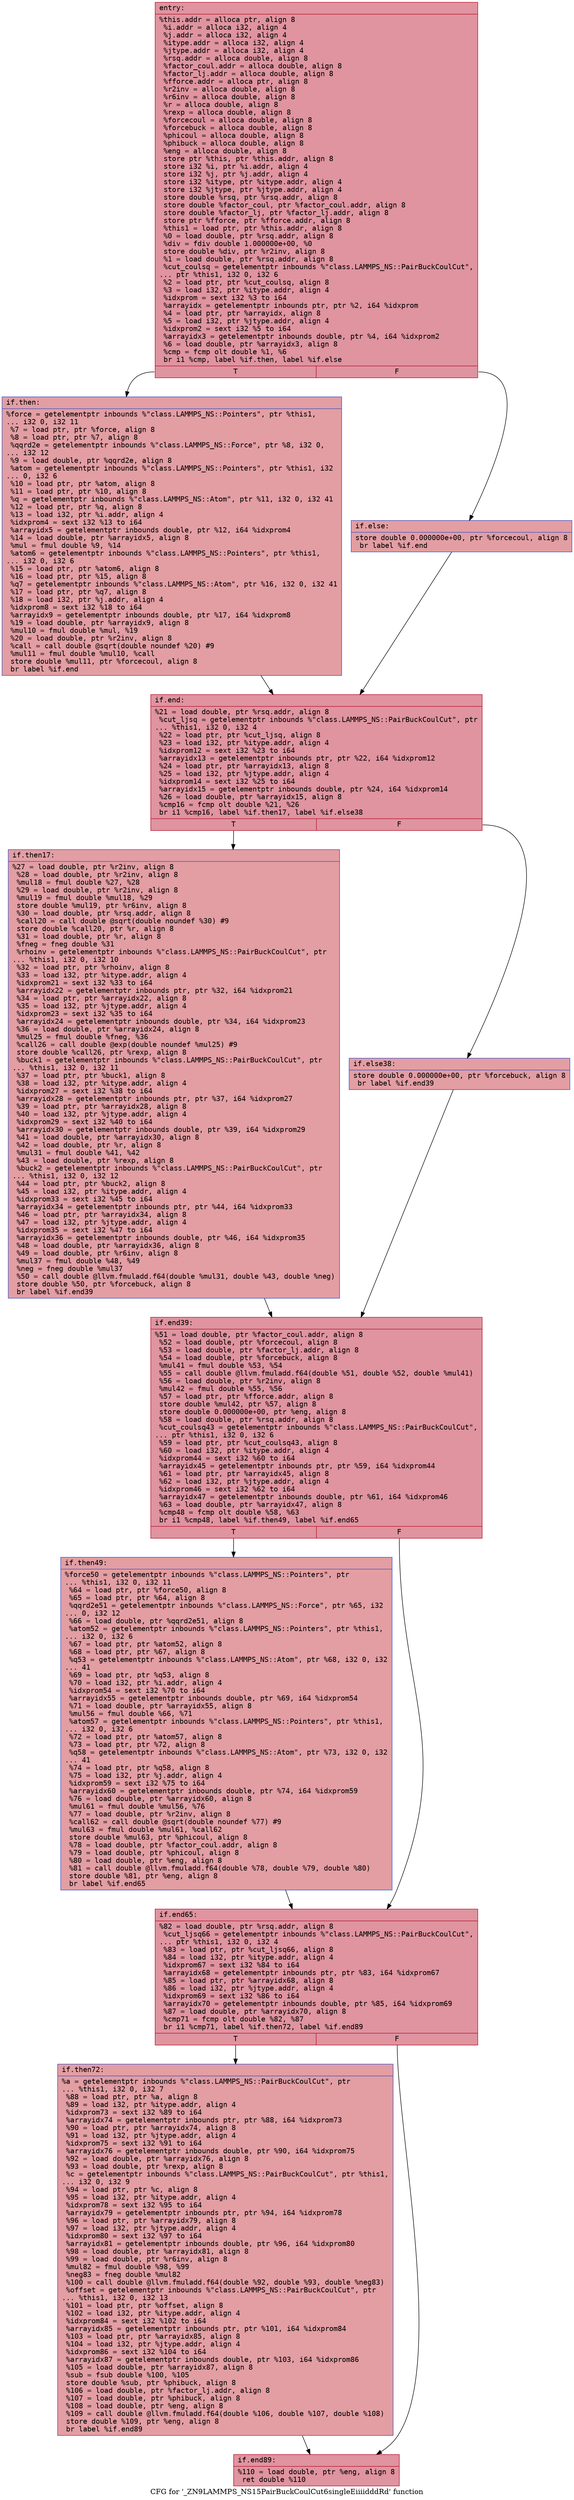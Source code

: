 digraph "CFG for '_ZN9LAMMPS_NS15PairBuckCoulCut6singleEiiiidddRd' function" {
	label="CFG for '_ZN9LAMMPS_NS15PairBuckCoulCut6singleEiiiidddRd' function";

	Node0x5558aabb14d0 [shape=record,color="#b70d28ff", style=filled, fillcolor="#b70d2870" fontname="Courier",label="{entry:\l|  %this.addr = alloca ptr, align 8\l  %i.addr = alloca i32, align 4\l  %j.addr = alloca i32, align 4\l  %itype.addr = alloca i32, align 4\l  %jtype.addr = alloca i32, align 4\l  %rsq.addr = alloca double, align 8\l  %factor_coul.addr = alloca double, align 8\l  %factor_lj.addr = alloca double, align 8\l  %fforce.addr = alloca ptr, align 8\l  %r2inv = alloca double, align 8\l  %r6inv = alloca double, align 8\l  %r = alloca double, align 8\l  %rexp = alloca double, align 8\l  %forcecoul = alloca double, align 8\l  %forcebuck = alloca double, align 8\l  %phicoul = alloca double, align 8\l  %phibuck = alloca double, align 8\l  %eng = alloca double, align 8\l  store ptr %this, ptr %this.addr, align 8\l  store i32 %i, ptr %i.addr, align 4\l  store i32 %j, ptr %j.addr, align 4\l  store i32 %itype, ptr %itype.addr, align 4\l  store i32 %jtype, ptr %jtype.addr, align 4\l  store double %rsq, ptr %rsq.addr, align 8\l  store double %factor_coul, ptr %factor_coul.addr, align 8\l  store double %factor_lj, ptr %factor_lj.addr, align 8\l  store ptr %fforce, ptr %fforce.addr, align 8\l  %this1 = load ptr, ptr %this.addr, align 8\l  %0 = load double, ptr %rsq.addr, align 8\l  %div = fdiv double 1.000000e+00, %0\l  store double %div, ptr %r2inv, align 8\l  %1 = load double, ptr %rsq.addr, align 8\l  %cut_coulsq = getelementptr inbounds %\"class.LAMMPS_NS::PairBuckCoulCut\",\l... ptr %this1, i32 0, i32 6\l  %2 = load ptr, ptr %cut_coulsq, align 8\l  %3 = load i32, ptr %itype.addr, align 4\l  %idxprom = sext i32 %3 to i64\l  %arrayidx = getelementptr inbounds ptr, ptr %2, i64 %idxprom\l  %4 = load ptr, ptr %arrayidx, align 8\l  %5 = load i32, ptr %jtype.addr, align 4\l  %idxprom2 = sext i32 %5 to i64\l  %arrayidx3 = getelementptr inbounds double, ptr %4, i64 %idxprom2\l  %6 = load double, ptr %arrayidx3, align 8\l  %cmp = fcmp olt double %1, %6\l  br i1 %cmp, label %if.then, label %if.else\l|{<s0>T|<s1>F}}"];
	Node0x5558aabb14d0:s0 -> Node0x5558aabb33c0[tooltip="entry -> if.then\nProbability 50.00%" ];
	Node0x5558aabb14d0:s1 -> Node0x5558aabb3430[tooltip="entry -> if.else\nProbability 50.00%" ];
	Node0x5558aabb33c0 [shape=record,color="#3d50c3ff", style=filled, fillcolor="#be242e70" fontname="Courier",label="{if.then:\l|  %force = getelementptr inbounds %\"class.LAMMPS_NS::Pointers\", ptr %this1,\l... i32 0, i32 11\l  %7 = load ptr, ptr %force, align 8\l  %8 = load ptr, ptr %7, align 8\l  %qqrd2e = getelementptr inbounds %\"class.LAMMPS_NS::Force\", ptr %8, i32 0,\l... i32 12\l  %9 = load double, ptr %qqrd2e, align 8\l  %atom = getelementptr inbounds %\"class.LAMMPS_NS::Pointers\", ptr %this1, i32\l... 0, i32 6\l  %10 = load ptr, ptr %atom, align 8\l  %11 = load ptr, ptr %10, align 8\l  %q = getelementptr inbounds %\"class.LAMMPS_NS::Atom\", ptr %11, i32 0, i32 41\l  %12 = load ptr, ptr %q, align 8\l  %13 = load i32, ptr %i.addr, align 4\l  %idxprom4 = sext i32 %13 to i64\l  %arrayidx5 = getelementptr inbounds double, ptr %12, i64 %idxprom4\l  %14 = load double, ptr %arrayidx5, align 8\l  %mul = fmul double %9, %14\l  %atom6 = getelementptr inbounds %\"class.LAMMPS_NS::Pointers\", ptr %this1,\l... i32 0, i32 6\l  %15 = load ptr, ptr %atom6, align 8\l  %16 = load ptr, ptr %15, align 8\l  %q7 = getelementptr inbounds %\"class.LAMMPS_NS::Atom\", ptr %16, i32 0, i32 41\l  %17 = load ptr, ptr %q7, align 8\l  %18 = load i32, ptr %j.addr, align 4\l  %idxprom8 = sext i32 %18 to i64\l  %arrayidx9 = getelementptr inbounds double, ptr %17, i64 %idxprom8\l  %19 = load double, ptr %arrayidx9, align 8\l  %mul10 = fmul double %mul, %19\l  %20 = load double, ptr %r2inv, align 8\l  %call = call double @sqrt(double noundef %20) #9\l  %mul11 = fmul double %mul10, %call\l  store double %mul11, ptr %forcecoul, align 8\l  br label %if.end\l}"];
	Node0x5558aabb33c0 -> Node0x5558aabb4b40[tooltip="if.then -> if.end\nProbability 100.00%" ];
	Node0x5558aabb3430 [shape=record,color="#3d50c3ff", style=filled, fillcolor="#be242e70" fontname="Courier",label="{if.else:\l|  store double 0.000000e+00, ptr %forcecoul, align 8\l  br label %if.end\l}"];
	Node0x5558aabb3430 -> Node0x5558aabb4b40[tooltip="if.else -> if.end\nProbability 100.00%" ];
	Node0x5558aabb4b40 [shape=record,color="#b70d28ff", style=filled, fillcolor="#b70d2870" fontname="Courier",label="{if.end:\l|  %21 = load double, ptr %rsq.addr, align 8\l  %cut_ljsq = getelementptr inbounds %\"class.LAMMPS_NS::PairBuckCoulCut\", ptr\l... %this1, i32 0, i32 4\l  %22 = load ptr, ptr %cut_ljsq, align 8\l  %23 = load i32, ptr %itype.addr, align 4\l  %idxprom12 = sext i32 %23 to i64\l  %arrayidx13 = getelementptr inbounds ptr, ptr %22, i64 %idxprom12\l  %24 = load ptr, ptr %arrayidx13, align 8\l  %25 = load i32, ptr %jtype.addr, align 4\l  %idxprom14 = sext i32 %25 to i64\l  %arrayidx15 = getelementptr inbounds double, ptr %24, i64 %idxprom14\l  %26 = load double, ptr %arrayidx15, align 8\l  %cmp16 = fcmp olt double %21, %26\l  br i1 %cmp16, label %if.then17, label %if.else38\l|{<s0>T|<s1>F}}"];
	Node0x5558aabb4b40:s0 -> Node0x5558aabb5490[tooltip="if.end -> if.then17\nProbability 50.00%" ];
	Node0x5558aabb4b40:s1 -> Node0x5558aabb5510[tooltip="if.end -> if.else38\nProbability 50.00%" ];
	Node0x5558aabb5490 [shape=record,color="#3d50c3ff", style=filled, fillcolor="#be242e70" fontname="Courier",label="{if.then17:\l|  %27 = load double, ptr %r2inv, align 8\l  %28 = load double, ptr %r2inv, align 8\l  %mul18 = fmul double %27, %28\l  %29 = load double, ptr %r2inv, align 8\l  %mul19 = fmul double %mul18, %29\l  store double %mul19, ptr %r6inv, align 8\l  %30 = load double, ptr %rsq.addr, align 8\l  %call20 = call double @sqrt(double noundef %30) #9\l  store double %call20, ptr %r, align 8\l  %31 = load double, ptr %r, align 8\l  %fneg = fneg double %31\l  %rhoinv = getelementptr inbounds %\"class.LAMMPS_NS::PairBuckCoulCut\", ptr\l... %this1, i32 0, i32 10\l  %32 = load ptr, ptr %rhoinv, align 8\l  %33 = load i32, ptr %itype.addr, align 4\l  %idxprom21 = sext i32 %33 to i64\l  %arrayidx22 = getelementptr inbounds ptr, ptr %32, i64 %idxprom21\l  %34 = load ptr, ptr %arrayidx22, align 8\l  %35 = load i32, ptr %jtype.addr, align 4\l  %idxprom23 = sext i32 %35 to i64\l  %arrayidx24 = getelementptr inbounds double, ptr %34, i64 %idxprom23\l  %36 = load double, ptr %arrayidx24, align 8\l  %mul25 = fmul double %fneg, %36\l  %call26 = call double @exp(double noundef %mul25) #9\l  store double %call26, ptr %rexp, align 8\l  %buck1 = getelementptr inbounds %\"class.LAMMPS_NS::PairBuckCoulCut\", ptr\l... %this1, i32 0, i32 11\l  %37 = load ptr, ptr %buck1, align 8\l  %38 = load i32, ptr %itype.addr, align 4\l  %idxprom27 = sext i32 %38 to i64\l  %arrayidx28 = getelementptr inbounds ptr, ptr %37, i64 %idxprom27\l  %39 = load ptr, ptr %arrayidx28, align 8\l  %40 = load i32, ptr %jtype.addr, align 4\l  %idxprom29 = sext i32 %40 to i64\l  %arrayidx30 = getelementptr inbounds double, ptr %39, i64 %idxprom29\l  %41 = load double, ptr %arrayidx30, align 8\l  %42 = load double, ptr %r, align 8\l  %mul31 = fmul double %41, %42\l  %43 = load double, ptr %rexp, align 8\l  %buck2 = getelementptr inbounds %\"class.LAMMPS_NS::PairBuckCoulCut\", ptr\l... %this1, i32 0, i32 12\l  %44 = load ptr, ptr %buck2, align 8\l  %45 = load i32, ptr %itype.addr, align 4\l  %idxprom33 = sext i32 %45 to i64\l  %arrayidx34 = getelementptr inbounds ptr, ptr %44, i64 %idxprom33\l  %46 = load ptr, ptr %arrayidx34, align 8\l  %47 = load i32, ptr %jtype.addr, align 4\l  %idxprom35 = sext i32 %47 to i64\l  %arrayidx36 = getelementptr inbounds double, ptr %46, i64 %idxprom35\l  %48 = load double, ptr %arrayidx36, align 8\l  %49 = load double, ptr %r6inv, align 8\l  %mul37 = fmul double %48, %49\l  %neg = fneg double %mul37\l  %50 = call double @llvm.fmuladd.f64(double %mul31, double %43, double %neg)\l  store double %50, ptr %forcebuck, align 8\l  br label %if.end39\l}"];
	Node0x5558aabb5490 -> Node0x5558aabb7f70[tooltip="if.then17 -> if.end39\nProbability 100.00%" ];
	Node0x5558aabb5510 [shape=record,color="#3d50c3ff", style=filled, fillcolor="#be242e70" fontname="Courier",label="{if.else38:\l|  store double 0.000000e+00, ptr %forcebuck, align 8\l  br label %if.end39\l}"];
	Node0x5558aabb5510 -> Node0x5558aabb7f70[tooltip="if.else38 -> if.end39\nProbability 100.00%" ];
	Node0x5558aabb7f70 [shape=record,color="#b70d28ff", style=filled, fillcolor="#b70d2870" fontname="Courier",label="{if.end39:\l|  %51 = load double, ptr %factor_coul.addr, align 8\l  %52 = load double, ptr %forcecoul, align 8\l  %53 = load double, ptr %factor_lj.addr, align 8\l  %54 = load double, ptr %forcebuck, align 8\l  %mul41 = fmul double %53, %54\l  %55 = call double @llvm.fmuladd.f64(double %51, double %52, double %mul41)\l  %56 = load double, ptr %r2inv, align 8\l  %mul42 = fmul double %55, %56\l  %57 = load ptr, ptr %fforce.addr, align 8\l  store double %mul42, ptr %57, align 8\l  store double 0.000000e+00, ptr %eng, align 8\l  %58 = load double, ptr %rsq.addr, align 8\l  %cut_coulsq43 = getelementptr inbounds %\"class.LAMMPS_NS::PairBuckCoulCut\",\l... ptr %this1, i32 0, i32 6\l  %59 = load ptr, ptr %cut_coulsq43, align 8\l  %60 = load i32, ptr %itype.addr, align 4\l  %idxprom44 = sext i32 %60 to i64\l  %arrayidx45 = getelementptr inbounds ptr, ptr %59, i64 %idxprom44\l  %61 = load ptr, ptr %arrayidx45, align 8\l  %62 = load i32, ptr %jtype.addr, align 4\l  %idxprom46 = sext i32 %62 to i64\l  %arrayidx47 = getelementptr inbounds double, ptr %61, i64 %idxprom46\l  %63 = load double, ptr %arrayidx47, align 8\l  %cmp48 = fcmp olt double %58, %63\l  br i1 %cmp48, label %if.then49, label %if.end65\l|{<s0>T|<s1>F}}"];
	Node0x5558aabb7f70:s0 -> Node0x5558aabb8e40[tooltip="if.end39 -> if.then49\nProbability 50.00%" ];
	Node0x5558aabb7f70:s1 -> Node0x5558aabb8ec0[tooltip="if.end39 -> if.end65\nProbability 50.00%" ];
	Node0x5558aabb8e40 [shape=record,color="#3d50c3ff", style=filled, fillcolor="#be242e70" fontname="Courier",label="{if.then49:\l|  %force50 = getelementptr inbounds %\"class.LAMMPS_NS::Pointers\", ptr\l... %this1, i32 0, i32 11\l  %64 = load ptr, ptr %force50, align 8\l  %65 = load ptr, ptr %64, align 8\l  %qqrd2e51 = getelementptr inbounds %\"class.LAMMPS_NS::Force\", ptr %65, i32\l... 0, i32 12\l  %66 = load double, ptr %qqrd2e51, align 8\l  %atom52 = getelementptr inbounds %\"class.LAMMPS_NS::Pointers\", ptr %this1,\l... i32 0, i32 6\l  %67 = load ptr, ptr %atom52, align 8\l  %68 = load ptr, ptr %67, align 8\l  %q53 = getelementptr inbounds %\"class.LAMMPS_NS::Atom\", ptr %68, i32 0, i32\l... 41\l  %69 = load ptr, ptr %q53, align 8\l  %70 = load i32, ptr %i.addr, align 4\l  %idxprom54 = sext i32 %70 to i64\l  %arrayidx55 = getelementptr inbounds double, ptr %69, i64 %idxprom54\l  %71 = load double, ptr %arrayidx55, align 8\l  %mul56 = fmul double %66, %71\l  %atom57 = getelementptr inbounds %\"class.LAMMPS_NS::Pointers\", ptr %this1,\l... i32 0, i32 6\l  %72 = load ptr, ptr %atom57, align 8\l  %73 = load ptr, ptr %72, align 8\l  %q58 = getelementptr inbounds %\"class.LAMMPS_NS::Atom\", ptr %73, i32 0, i32\l... 41\l  %74 = load ptr, ptr %q58, align 8\l  %75 = load i32, ptr %j.addr, align 4\l  %idxprom59 = sext i32 %75 to i64\l  %arrayidx60 = getelementptr inbounds double, ptr %74, i64 %idxprom59\l  %76 = load double, ptr %arrayidx60, align 8\l  %mul61 = fmul double %mul56, %76\l  %77 = load double, ptr %r2inv, align 8\l  %call62 = call double @sqrt(double noundef %77) #9\l  %mul63 = fmul double %mul61, %call62\l  store double %mul63, ptr %phicoul, align 8\l  %78 = load double, ptr %factor_coul.addr, align 8\l  %79 = load double, ptr %phicoul, align 8\l  %80 = load double, ptr %eng, align 8\l  %81 = call double @llvm.fmuladd.f64(double %78, double %79, double %80)\l  store double %81, ptr %eng, align 8\l  br label %if.end65\l}"];
	Node0x5558aabb8e40 -> Node0x5558aabb8ec0[tooltip="if.then49 -> if.end65\nProbability 100.00%" ];
	Node0x5558aabb8ec0 [shape=record,color="#b70d28ff", style=filled, fillcolor="#b70d2870" fontname="Courier",label="{if.end65:\l|  %82 = load double, ptr %rsq.addr, align 8\l  %cut_ljsq66 = getelementptr inbounds %\"class.LAMMPS_NS::PairBuckCoulCut\",\l... ptr %this1, i32 0, i32 4\l  %83 = load ptr, ptr %cut_ljsq66, align 8\l  %84 = load i32, ptr %itype.addr, align 4\l  %idxprom67 = sext i32 %84 to i64\l  %arrayidx68 = getelementptr inbounds ptr, ptr %83, i64 %idxprom67\l  %85 = load ptr, ptr %arrayidx68, align 8\l  %86 = load i32, ptr %jtype.addr, align 4\l  %idxprom69 = sext i32 %86 to i64\l  %arrayidx70 = getelementptr inbounds double, ptr %85, i64 %idxprom69\l  %87 = load double, ptr %arrayidx70, align 8\l  %cmp71 = fcmp olt double %82, %87\l  br i1 %cmp71, label %if.then72, label %if.end89\l|{<s0>T|<s1>F}}"];
	Node0x5558aabb8ec0:s0 -> Node0x5558aabbb380[tooltip="if.end65 -> if.then72\nProbability 50.00%" ];
	Node0x5558aabb8ec0:s1 -> Node0x5558aabbb400[tooltip="if.end65 -> if.end89\nProbability 50.00%" ];
	Node0x5558aabbb380 [shape=record,color="#3d50c3ff", style=filled, fillcolor="#be242e70" fontname="Courier",label="{if.then72:\l|  %a = getelementptr inbounds %\"class.LAMMPS_NS::PairBuckCoulCut\", ptr\l... %this1, i32 0, i32 7\l  %88 = load ptr, ptr %a, align 8\l  %89 = load i32, ptr %itype.addr, align 4\l  %idxprom73 = sext i32 %89 to i64\l  %arrayidx74 = getelementptr inbounds ptr, ptr %88, i64 %idxprom73\l  %90 = load ptr, ptr %arrayidx74, align 8\l  %91 = load i32, ptr %jtype.addr, align 4\l  %idxprom75 = sext i32 %91 to i64\l  %arrayidx76 = getelementptr inbounds double, ptr %90, i64 %idxprom75\l  %92 = load double, ptr %arrayidx76, align 8\l  %93 = load double, ptr %rexp, align 8\l  %c = getelementptr inbounds %\"class.LAMMPS_NS::PairBuckCoulCut\", ptr %this1,\l... i32 0, i32 9\l  %94 = load ptr, ptr %c, align 8\l  %95 = load i32, ptr %itype.addr, align 4\l  %idxprom78 = sext i32 %95 to i64\l  %arrayidx79 = getelementptr inbounds ptr, ptr %94, i64 %idxprom78\l  %96 = load ptr, ptr %arrayidx79, align 8\l  %97 = load i32, ptr %jtype.addr, align 4\l  %idxprom80 = sext i32 %97 to i64\l  %arrayidx81 = getelementptr inbounds double, ptr %96, i64 %idxprom80\l  %98 = load double, ptr %arrayidx81, align 8\l  %99 = load double, ptr %r6inv, align 8\l  %mul82 = fmul double %98, %99\l  %neg83 = fneg double %mul82\l  %100 = call double @llvm.fmuladd.f64(double %92, double %93, double %neg83)\l  %offset = getelementptr inbounds %\"class.LAMMPS_NS::PairBuckCoulCut\", ptr\l... %this1, i32 0, i32 13\l  %101 = load ptr, ptr %offset, align 8\l  %102 = load i32, ptr %itype.addr, align 4\l  %idxprom84 = sext i32 %102 to i64\l  %arrayidx85 = getelementptr inbounds ptr, ptr %101, i64 %idxprom84\l  %103 = load ptr, ptr %arrayidx85, align 8\l  %104 = load i32, ptr %jtype.addr, align 4\l  %idxprom86 = sext i32 %104 to i64\l  %arrayidx87 = getelementptr inbounds double, ptr %103, i64 %idxprom86\l  %105 = load double, ptr %arrayidx87, align 8\l  %sub = fsub double %100, %105\l  store double %sub, ptr %phibuck, align 8\l  %106 = load double, ptr %factor_lj.addr, align 8\l  %107 = load double, ptr %phibuck, align 8\l  %108 = load double, ptr %eng, align 8\l  %109 = call double @llvm.fmuladd.f64(double %106, double %107, double %108)\l  store double %109, ptr %eng, align 8\l  br label %if.end89\l}"];
	Node0x5558aabbb380 -> Node0x5558aabbb400[tooltip="if.then72 -> if.end89\nProbability 100.00%" ];
	Node0x5558aabbb400 [shape=record,color="#b70d28ff", style=filled, fillcolor="#b70d2870" fontname="Courier",label="{if.end89:\l|  %110 = load double, ptr %eng, align 8\l  ret double %110\l}"];
}
